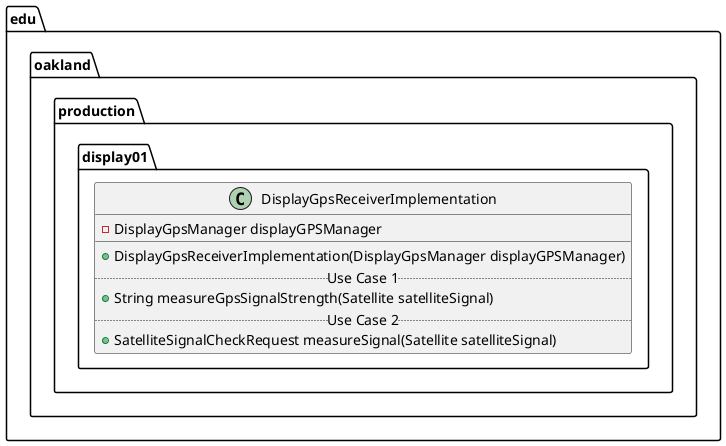 @startuml DisplayGpsReceiverImplementation

package edu.oakland.production.display01 {
    class DisplayGpsReceiverImplementation {
        - DisplayGpsManager displayGPSManager
        __
        + DisplayGpsReceiverImplementation(DisplayGpsManager displayGPSManager)
        .. Use Case 1 ..
        + String measureGpsSignalStrength(Satellite satelliteSignal)
        .. Use Case 2 ..
        + SatelliteSignalCheckRequest measureSignal(Satellite satelliteSignal)
    }
}

@enduml
